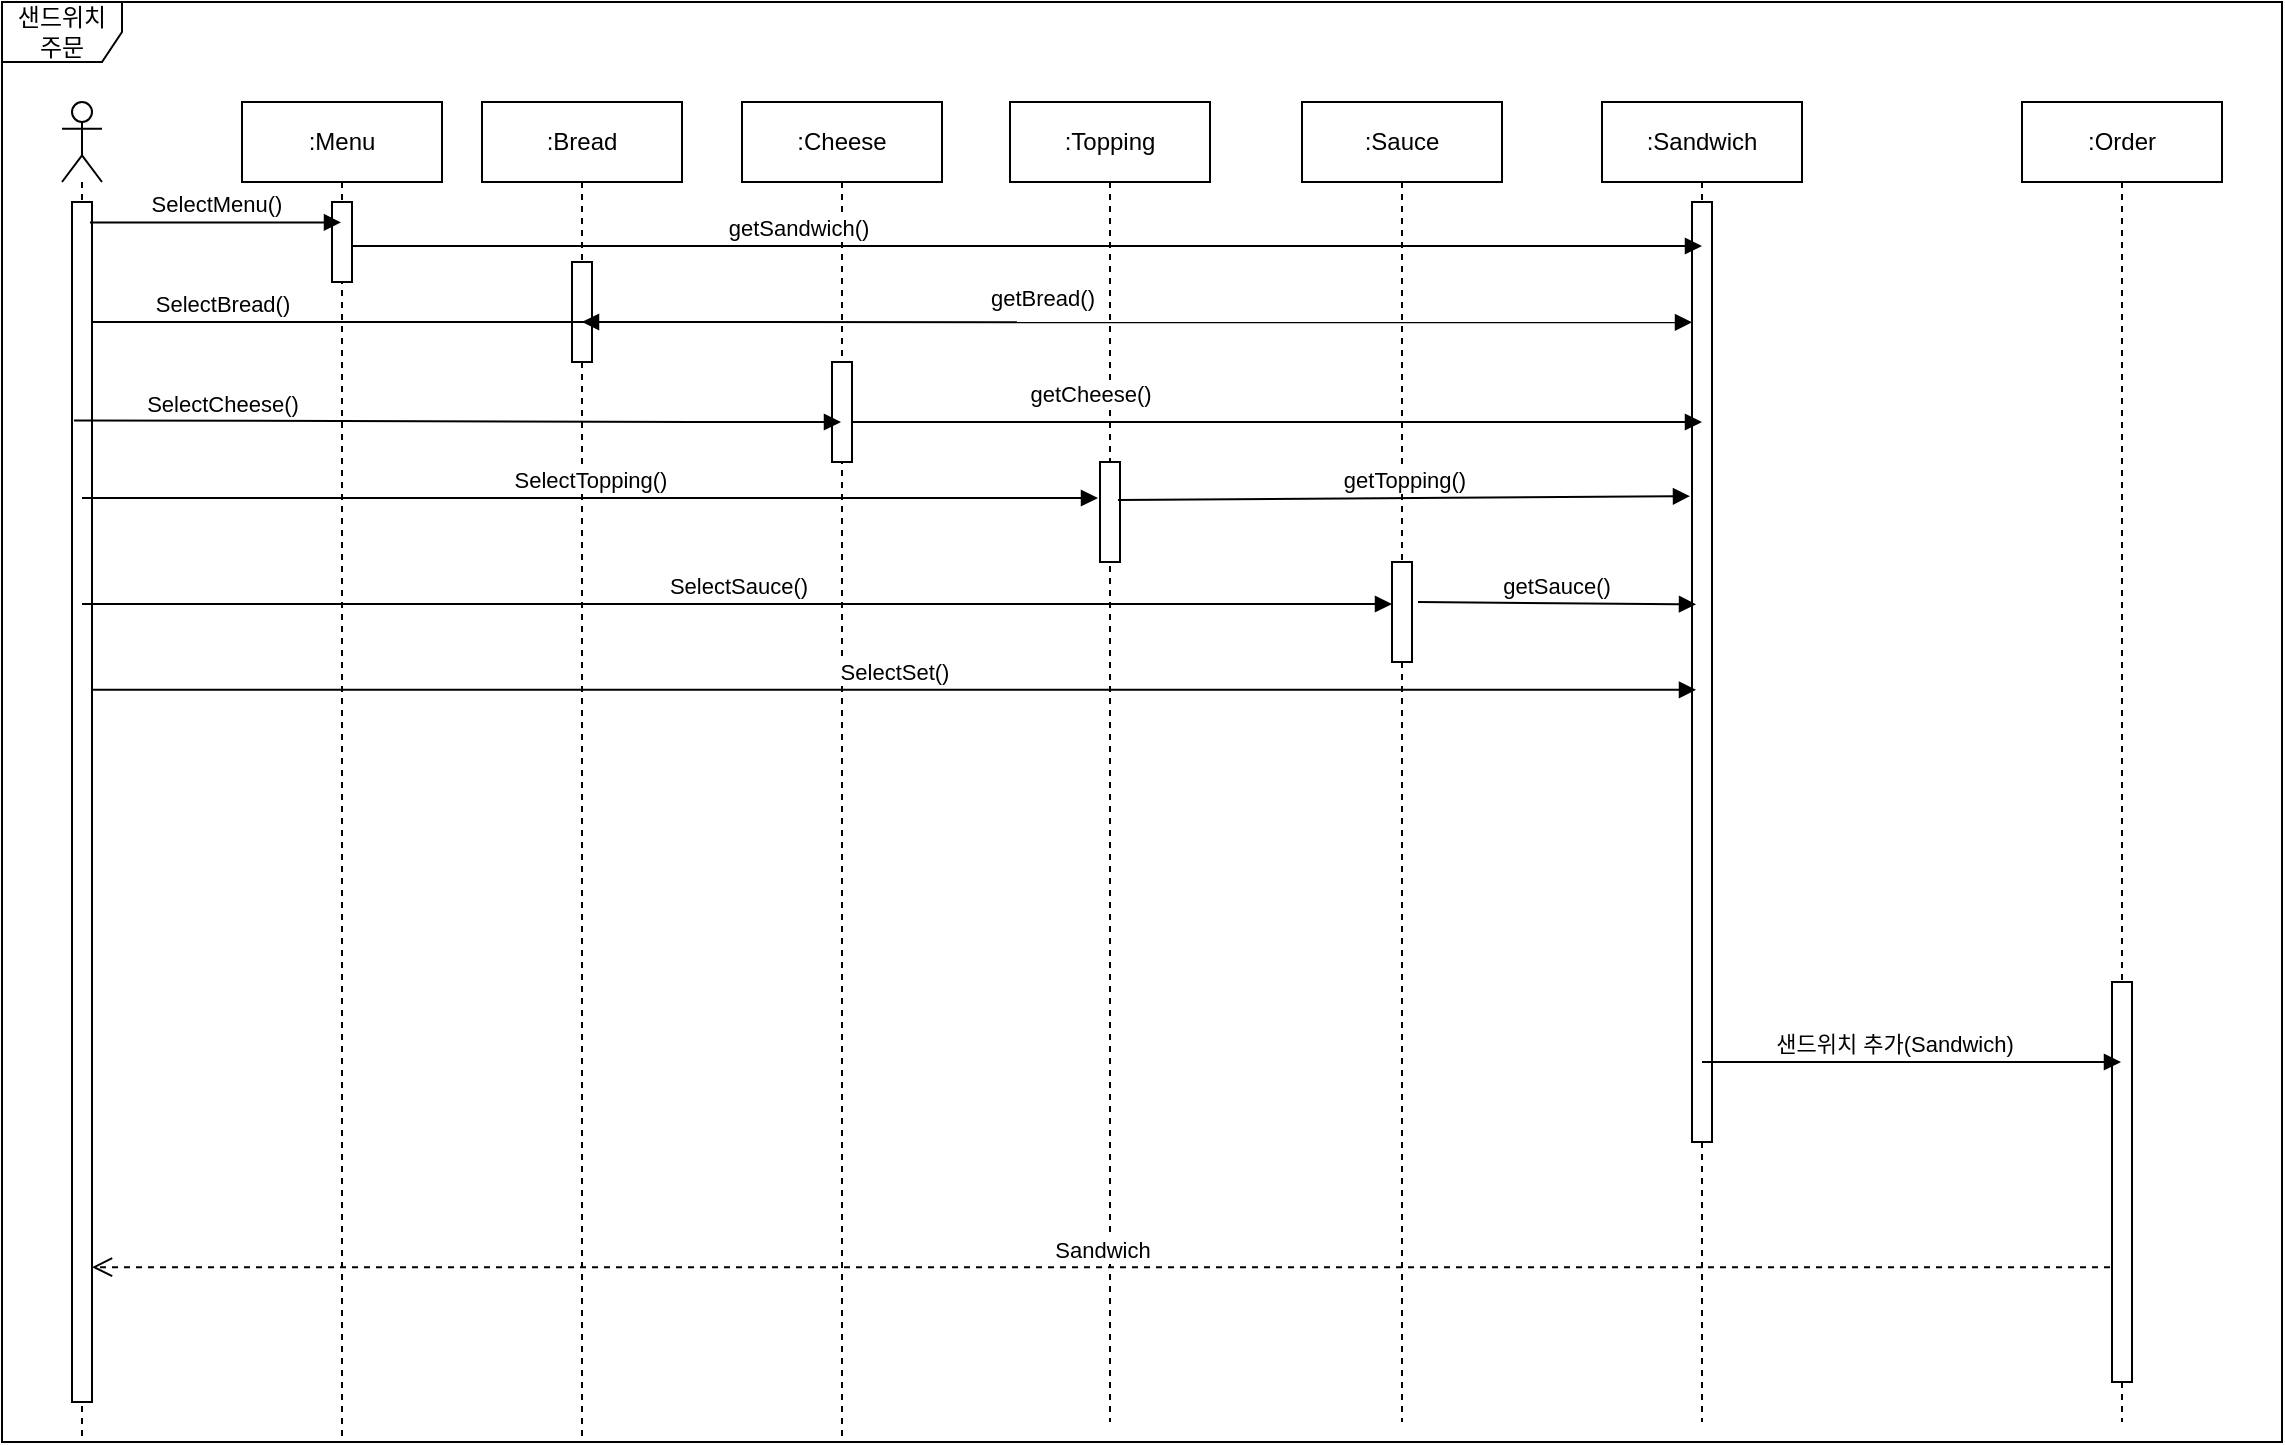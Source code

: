 <mxfile version="14.0.1" type="github">
  <diagram id="Rf4qBrpubOHbPNmQXItm" name="Page-1">
    <mxGraphModel dx="2889" dy="1097" grid="1" gridSize="10" guides="1" tooltips="1" connect="1" arrows="1" fold="1" page="1" pageScale="1" pageWidth="827" pageHeight="1169" math="0" shadow="0">
      <root>
        <mxCell id="0" />
        <mxCell id="1" parent="0" />
        <mxCell id="xnOvPEAhY6df5-fV51rV-3" value="" style="shape=umlLifeline;participant=umlActor;perimeter=lifelinePerimeter;whiteSpace=wrap;html=1;container=1;collapsible=0;recursiveResize=0;verticalAlign=top;spacingTop=36;outlineConnect=0;" parent="1" vertex="1">
          <mxGeometry x="-160" y="60" width="20" height="670" as="geometry" />
        </mxCell>
        <mxCell id="xnOvPEAhY6df5-fV51rV-11" value="" style="html=1;points=[];perimeter=orthogonalPerimeter;" parent="xnOvPEAhY6df5-fV51rV-3" vertex="1">
          <mxGeometry x="5" y="50" width="10" height="600" as="geometry" />
        </mxCell>
        <mxCell id="xnOvPEAhY6df5-fV51rV-4" value=":Bread" style="shape=umlLifeline;perimeter=lifelinePerimeter;whiteSpace=wrap;html=1;container=1;collapsible=0;recursiveResize=0;outlineConnect=0;" parent="1" vertex="1">
          <mxGeometry x="50" y="60" width="100" height="670" as="geometry" />
        </mxCell>
        <mxCell id="xnOvPEAhY6df5-fV51rV-5" value=":Cheese" style="shape=umlLifeline;perimeter=lifelinePerimeter;whiteSpace=wrap;html=1;container=1;collapsible=0;recursiveResize=0;outlineConnect=0;" parent="1" vertex="1">
          <mxGeometry x="180" y="60" width="100" height="670" as="geometry" />
        </mxCell>
        <mxCell id="xnOvPEAhY6df5-fV51rV-12" value="" style="html=1;points=[];perimeter=orthogonalPerimeter;" parent="xnOvPEAhY6df5-fV51rV-5" vertex="1">
          <mxGeometry x="45" y="130" width="10" height="50" as="geometry" />
        </mxCell>
        <mxCell id="xnOvPEAhY6df5-fV51rV-6" value=":Topping" style="shape=umlLifeline;perimeter=lifelinePerimeter;whiteSpace=wrap;html=1;container=1;collapsible=0;recursiveResize=0;outlineConnect=0;" parent="1" vertex="1">
          <mxGeometry x="314" y="60" width="100" height="660" as="geometry" />
        </mxCell>
        <mxCell id="xnOvPEAhY6df5-fV51rV-14" value="" style="html=1;points=[];perimeter=orthogonalPerimeter;" parent="xnOvPEAhY6df5-fV51rV-6" vertex="1">
          <mxGeometry x="45" y="180" width="10" height="50" as="geometry" />
        </mxCell>
        <mxCell id="xnOvPEAhY6df5-fV51rV-7" value=":Sauce" style="shape=umlLifeline;perimeter=lifelinePerimeter;whiteSpace=wrap;html=1;container=1;collapsible=0;recursiveResize=0;outlineConnect=0;" parent="1" vertex="1">
          <mxGeometry x="460" y="60" width="100" height="660" as="geometry" />
        </mxCell>
        <mxCell id="xnOvPEAhY6df5-fV51rV-15" value="" style="html=1;points=[];perimeter=orthogonalPerimeter;" parent="xnOvPEAhY6df5-fV51rV-7" vertex="1">
          <mxGeometry x="45" y="230" width="10" height="50" as="geometry" />
        </mxCell>
        <mxCell id="xnOvPEAhY6df5-fV51rV-10" value=":Order" style="shape=umlLifeline;perimeter=lifelinePerimeter;whiteSpace=wrap;html=1;container=1;collapsible=0;recursiveResize=0;outlineConnect=0;" parent="1" vertex="1">
          <mxGeometry x="820" y="60" width="100" height="660" as="geometry" />
        </mxCell>
        <mxCell id="xnOvPEAhY6df5-fV51rV-18" value="" style="html=1;points=[];perimeter=orthogonalPerimeter;" parent="xnOvPEAhY6df5-fV51rV-10" vertex="1">
          <mxGeometry x="45" y="440" width="10" height="200" as="geometry" />
        </mxCell>
        <mxCell id="xnOvPEAhY6df5-fV51rV-13" value="" style="html=1;points=[];perimeter=orthogonalPerimeter;" parent="1" vertex="1">
          <mxGeometry x="95" y="140" width="10" height="50" as="geometry" />
        </mxCell>
        <mxCell id="xnOvPEAhY6df5-fV51rV-19" value=":Menu" style="shape=umlLifeline;perimeter=lifelinePerimeter;whiteSpace=wrap;html=1;container=1;collapsible=0;recursiveResize=0;outlineConnect=0;" parent="1" vertex="1">
          <mxGeometry x="-70" y="60" width="100" height="670" as="geometry" />
        </mxCell>
        <mxCell id="xnOvPEAhY6df5-fV51rV-20" value="" style="html=1;points=[];perimeter=orthogonalPerimeter;" parent="1" vertex="1">
          <mxGeometry x="-25" y="110" width="10" height="40" as="geometry" />
        </mxCell>
        <mxCell id="xnOvPEAhY6df5-fV51rV-22" value=":Sandwich" style="shape=umlLifeline;perimeter=lifelinePerimeter;whiteSpace=wrap;html=1;container=1;collapsible=0;recursiveResize=0;outlineConnect=0;" parent="1" vertex="1">
          <mxGeometry x="610" y="60" width="100" height="660" as="geometry" />
        </mxCell>
        <mxCell id="xnOvPEAhY6df5-fV51rV-23" value="" style="html=1;points=[];perimeter=orthogonalPerimeter;" parent="xnOvPEAhY6df5-fV51rV-22" vertex="1">
          <mxGeometry x="45" y="50" width="10" height="470" as="geometry" />
        </mxCell>
        <mxCell id="xnOvPEAhY6df5-fV51rV-26" value="getSandwich()" style="html=1;verticalAlign=bottom;endArrow=block;exitX=1;exitY=0.55;exitDx=0;exitDy=0;exitPerimeter=0;" parent="1" source="xnOvPEAhY6df5-fV51rV-20" edge="1">
          <mxGeometry x="-0.34" width="80" relative="1" as="geometry">
            <mxPoint x="70" y="130" as="sourcePoint" />
            <mxPoint x="660" y="132" as="targetPoint" />
            <Array as="points" />
            <mxPoint as="offset" />
          </mxGeometry>
        </mxCell>
        <mxCell id="xnOvPEAhY6df5-fV51rV-27" value="SelectBread()" style="html=1;verticalAlign=bottom;endArrow=block;" parent="1" source="xnOvPEAhY6df5-fV51rV-11" target="xnOvPEAhY6df5-fV51rV-4" edge="1">
          <mxGeometry x="-0.644" width="80" relative="1" as="geometry">
            <mxPoint x="-130" y="170" as="sourcePoint" />
            <mxPoint x="69.5" y="170" as="targetPoint" />
            <Array as="points">
              <mxPoint x="160" y="170" />
            </Array>
            <mxPoint as="offset" />
          </mxGeometry>
        </mxCell>
        <mxCell id="xnOvPEAhY6df5-fV51rV-28" value="getBread()" style="html=1;verticalAlign=bottom;endArrow=block;exitX=1;exitY=0.6;exitDx=0;exitDy=0;exitPerimeter=0;entryX=0;entryY=0.128;entryDx=0;entryDy=0;entryPerimeter=0;" parent="1" source="xnOvPEAhY6df5-fV51rV-13" target="xnOvPEAhY6df5-fV51rV-23" edge="1">
          <mxGeometry x="-0.182" y="3" width="80" relative="1" as="geometry">
            <mxPoint x="290" y="170" as="sourcePoint" />
            <mxPoint x="704.5" y="170" as="targetPoint" />
            <Array as="points" />
            <mxPoint as="offset" />
          </mxGeometry>
        </mxCell>
        <mxCell id="xnOvPEAhY6df5-fV51rV-29" value="SelectCheese()" style="html=1;verticalAlign=bottom;endArrow=block;exitX=0.1;exitY=0.182;exitDx=0;exitDy=0;exitPerimeter=0;" parent="1" source="xnOvPEAhY6df5-fV51rV-11" target="xnOvPEAhY6df5-fV51rV-5" edge="1">
          <mxGeometry x="-0.614" y="-1" width="80" relative="1" as="geometry">
            <mxPoint x="-120" y="220" as="sourcePoint" />
            <mxPoint x="275" y="220" as="targetPoint" />
            <Array as="points">
              <mxPoint x="165.5" y="220" />
            </Array>
            <mxPoint as="offset" />
          </mxGeometry>
        </mxCell>
        <mxCell id="xnOvPEAhY6df5-fV51rV-30" value="getCheese()" style="html=1;verticalAlign=bottom;endArrow=block;exitX=1;exitY=0.6;exitDx=0;exitDy=0;exitPerimeter=0;" parent="1" source="xnOvPEAhY6df5-fV51rV-12" edge="1">
          <mxGeometry x="-0.443" y="5" width="80" relative="1" as="geometry">
            <mxPoint x="510" y="220" as="sourcePoint" />
            <mxPoint x="660" y="220" as="targetPoint" />
            <Array as="points" />
            <mxPoint as="offset" />
          </mxGeometry>
        </mxCell>
        <mxCell id="xnOvPEAhY6df5-fV51rV-21" value="SelectMenu()" style="html=1;verticalAlign=bottom;endArrow=block;exitX=0.9;exitY=0.017;exitDx=0;exitDy=0;exitPerimeter=0;" parent="1" source="xnOvPEAhY6df5-fV51rV-11" target="xnOvPEAhY6df5-fV51rV-19" edge="1">
          <mxGeometry width="80" relative="1" as="geometry">
            <mxPoint x="-120" y="130" as="sourcePoint" />
            <mxPoint x="-70" y="130" as="targetPoint" />
          </mxGeometry>
        </mxCell>
        <mxCell id="xnOvPEAhY6df5-fV51rV-32" value="SelectTopping()" style="html=1;verticalAlign=bottom;endArrow=block;entryX=-0.1;entryY=0.36;entryDx=0;entryDy=0;entryPerimeter=0;" parent="1" source="xnOvPEAhY6df5-fV51rV-3" target="xnOvPEAhY6df5-fV51rV-14" edge="1">
          <mxGeometry width="80" relative="1" as="geometry">
            <mxPoint x="-120" y="260.0" as="sourcePoint" />
            <mxPoint x="513.5" y="261.1" as="targetPoint" />
            <Array as="points" />
          </mxGeometry>
        </mxCell>
        <mxCell id="xnOvPEAhY6df5-fV51rV-33" value="getTopping()" style="html=1;verticalAlign=bottom;endArrow=block;exitX=0.9;exitY=0.38;exitDx=0;exitDy=0;exitPerimeter=0;entryX=-0.1;entryY=0.313;entryDx=0;entryDy=0;entryPerimeter=0;" parent="1" source="xnOvPEAhY6df5-fV51rV-14" target="xnOvPEAhY6df5-fV51rV-23" edge="1">
          <mxGeometry width="80" relative="1" as="geometry">
            <mxPoint x="750" y="260" as="sourcePoint" />
            <mxPoint x="1706" y="260" as="targetPoint" />
            <Array as="points" />
          </mxGeometry>
        </mxCell>
        <mxCell id="xnOvPEAhY6df5-fV51rV-34" value="SelectSauce()" style="html=1;verticalAlign=bottom;endArrow=block;entryX=0;entryY=0.42;entryDx=0;entryDy=0;entryPerimeter=0;" parent="1" source="xnOvPEAhY6df5-fV51rV-3" target="xnOvPEAhY6df5-fV51rV-15" edge="1">
          <mxGeometry width="80" relative="1" as="geometry">
            <mxPoint x="-120" y="320.83" as="sourcePoint" />
            <mxPoint x="749" y="320" as="targetPoint" />
            <Array as="points" />
          </mxGeometry>
        </mxCell>
        <mxCell id="xnOvPEAhY6df5-fV51rV-35" value="getSauce()" style="html=1;verticalAlign=bottom;endArrow=block;exitX=1.3;exitY=0.4;exitDx=0;exitDy=0;exitPerimeter=0;entryX=0.2;entryY=0.428;entryDx=0;entryDy=0;entryPerimeter=0;" parent="1" source="xnOvPEAhY6df5-fV51rV-15" target="xnOvPEAhY6df5-fV51rV-23" edge="1">
          <mxGeometry width="80" relative="1" as="geometry">
            <mxPoint x="990" y="312.59" as="sourcePoint" />
            <mxPoint x="1707" y="310" as="targetPoint" />
            <Array as="points" />
          </mxGeometry>
        </mxCell>
        <mxCell id="xnOvPEAhY6df5-fV51rV-36" value="SelectSet()" style="html=1;verticalAlign=bottom;endArrow=block;entryX=0.2;entryY=0.519;entryDx=0;entryDy=0;entryPerimeter=0;" parent="1" source="xnOvPEAhY6df5-fV51rV-11" target="xnOvPEAhY6df5-fV51rV-23" edge="1">
          <mxGeometry width="80" relative="1" as="geometry">
            <mxPoint x="-136" y="385.91" as="sourcePoint" />
            <mxPoint x="890" y="380" as="targetPoint" />
            <Array as="points" />
          </mxGeometry>
        </mxCell>
        <mxCell id="xnOvPEAhY6df5-fV51rV-41" value="샌드위치 추가(Sandwich)" style="html=1;verticalAlign=bottom;endArrow=block;" parent="1" source="xnOvPEAhY6df5-fV51rV-22" target="xnOvPEAhY6df5-fV51rV-10" edge="1">
          <mxGeometry x="-0.083" width="80" relative="1" as="geometry">
            <mxPoint x="1715" y="546" as="sourcePoint" />
            <mxPoint x="780" y="540" as="targetPoint" />
            <Array as="points">
              <mxPoint x="800" y="540" />
            </Array>
            <mxPoint as="offset" />
          </mxGeometry>
        </mxCell>
        <mxCell id="xnOvPEAhY6df5-fV51rV-44" value="Sandwich" style="html=1;verticalAlign=bottom;endArrow=open;dashed=1;endSize=8;exitX=-0.1;exitY=0.713;exitDx=0;exitDy=0;exitPerimeter=0;" parent="1" source="xnOvPEAhY6df5-fV51rV-18" target="xnOvPEAhY6df5-fV51rV-11" edge="1">
          <mxGeometry relative="1" as="geometry">
            <mxPoint x="1840" y="620" as="sourcePoint" />
            <mxPoint x="-150" y="640" as="targetPoint" />
          </mxGeometry>
        </mxCell>
        <mxCell id="xnOvPEAhY6df5-fV51rV-45" value="샌드위치 주문" style="shape=umlFrame;whiteSpace=wrap;html=1;" parent="1" vertex="1">
          <mxGeometry x="-190" y="10" width="1140" height="720" as="geometry" />
        </mxCell>
      </root>
    </mxGraphModel>
  </diagram>
</mxfile>
